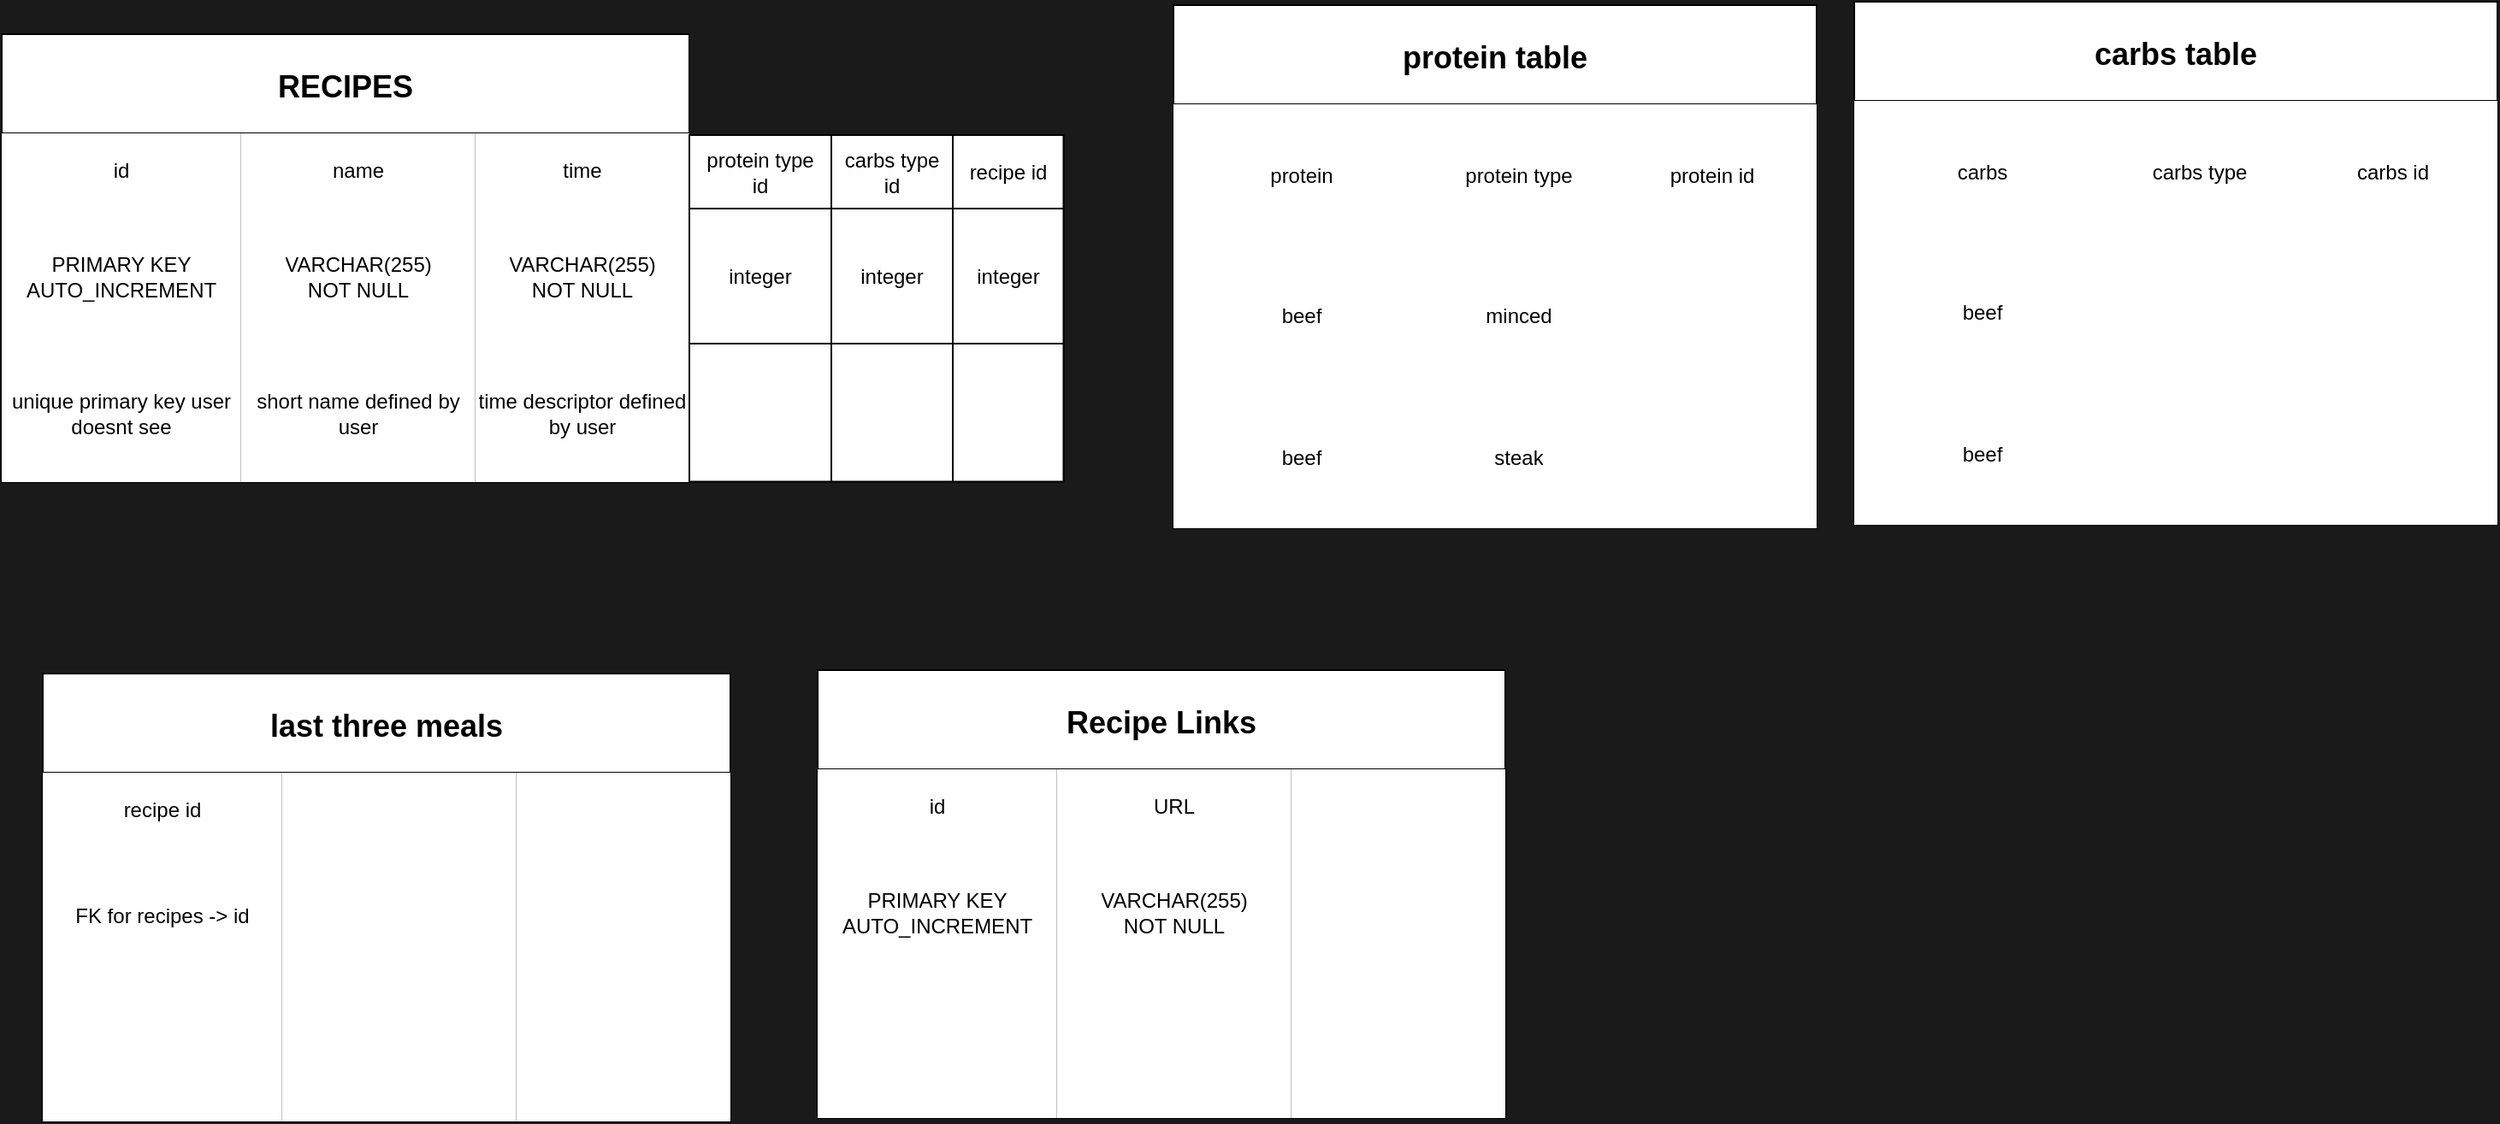 <mxfile>
    <diagram id="C3KeiTxQhkDPNgRZiGcA" name="Page-1">
        <mxGraphModel dx="1369" dy="803" grid="0" gridSize="10" guides="1" tooltips="1" connect="1" arrows="1" fold="1" page="0" pageScale="1" pageWidth="850" pageHeight="1100" background="#1A1A1A" math="0" shadow="0">
            <root>
                <mxCell id="0"/>
                <mxCell id="1" parent="0"/>
                <mxCell id="28" value="RECIPES" style="shape=table;startSize=58;container=1;collapsible=0;childLayout=tableLayout;fontStyle=1;align=center;fontSize=18;resizeLast=1;" parent="1" vertex="1">
                    <mxGeometry x="-281" y="31" width="402" height="262" as="geometry"/>
                </mxCell>
                <mxCell id="29" value="" style="shape=tableRow;horizontal=0;startSize=0;swimlaneHead=0;swimlaneBody=0;top=0;left=0;bottom=0;right=0;collapsible=0;dropTarget=0;fillColor=none;points=[[0,0.5],[1,0.5]];portConstraint=eastwest;" parent="28" vertex="1">
                    <mxGeometry y="58" width="402" height="44" as="geometry"/>
                </mxCell>
                <mxCell id="30" value="id" style="shape=partialRectangle;html=1;whiteSpace=wrap;connectable=0;top=0;left=0;bottom=0;right=0;overflow=hidden;" parent="29" vertex="1">
                    <mxGeometry width="139.75" height="44" as="geometry">
                        <mxRectangle width="139.75" height="44" as="alternateBounds"/>
                    </mxGeometry>
                </mxCell>
                <mxCell id="31" value="name" style="shape=partialRectangle;html=1;whiteSpace=wrap;connectable=0;top=0;left=0;bottom=0;right=0;overflow=hidden;" parent="29" vertex="1">
                    <mxGeometry x="139.75" width="137" height="44" as="geometry">
                        <mxRectangle width="137" height="44" as="alternateBounds"/>
                    </mxGeometry>
                </mxCell>
                <mxCell id="32" value="time" style="shape=partialRectangle;html=1;whiteSpace=wrap;connectable=0;top=0;left=0;bottom=0;right=0;overflow=hidden;" parent="29" vertex="1">
                    <mxGeometry x="276.75" width="125.25" height="44" as="geometry">
                        <mxRectangle width="125.25" height="44" as="alternateBounds"/>
                    </mxGeometry>
                </mxCell>
                <mxCell id="33" value="" style="shape=tableRow;horizontal=0;startSize=0;swimlaneHead=0;swimlaneBody=0;top=0;left=0;bottom=0;right=0;collapsible=0;dropTarget=0;fillColor=none;points=[[0,0.5],[1,0.5]];portConstraint=eastwest;" parent="28" vertex="1">
                    <mxGeometry y="102" width="402" height="79" as="geometry"/>
                </mxCell>
                <mxCell id="34" value="PRIMARY KEY AUTO_INCREMENT" style="shape=partialRectangle;html=1;whiteSpace=wrap;connectable=0;top=0;left=0;bottom=0;right=0;overflow=hidden;" parent="33" vertex="1">
                    <mxGeometry width="139.75" height="79" as="geometry">
                        <mxRectangle width="139.75" height="79" as="alternateBounds"/>
                    </mxGeometry>
                </mxCell>
                <mxCell id="35" value="VARCHAR(255)&lt;br&gt;NOT NULL" style="shape=partialRectangle;html=1;whiteSpace=wrap;connectable=0;top=0;left=0;bottom=0;right=0;overflow=hidden;" parent="33" vertex="1">
                    <mxGeometry x="139.75" width="137" height="79" as="geometry">
                        <mxRectangle width="137" height="79" as="alternateBounds"/>
                    </mxGeometry>
                </mxCell>
                <mxCell id="36" value="VARCHAR(255)&lt;br&gt;NOT NULL" style="shape=partialRectangle;html=1;whiteSpace=wrap;connectable=0;top=0;left=0;bottom=0;right=0;overflow=hidden;" parent="33" vertex="1">
                    <mxGeometry x="276.75" width="125.25" height="79" as="geometry">
                        <mxRectangle width="125.25" height="79" as="alternateBounds"/>
                    </mxGeometry>
                </mxCell>
                <mxCell id="37" value="" style="shape=tableRow;horizontal=0;startSize=0;swimlaneHead=0;swimlaneBody=0;top=0;left=0;bottom=0;right=0;collapsible=0;dropTarget=0;fillColor=none;points=[[0,0.5],[1,0.5]];portConstraint=eastwest;" parent="28" vertex="1">
                    <mxGeometry y="181" width="402" height="81" as="geometry"/>
                </mxCell>
                <mxCell id="38" value="unique primary key user doesnt see" style="shape=partialRectangle;html=1;whiteSpace=wrap;connectable=1;top=0;left=0;bottom=0;right=0;overflow=hidden;movable=1;resizable=1;rotatable=1;deletable=1;editable=1;" parent="37" vertex="1">
                    <mxGeometry width="139.75" height="81" as="geometry">
                        <mxRectangle width="139.75" height="81" as="alternateBounds"/>
                    </mxGeometry>
                </mxCell>
                <mxCell id="39" value="short name defined by user" style="shape=partialRectangle;html=1;whiteSpace=wrap;connectable=1;top=0;left=0;bottom=0;right=0;overflow=hidden;movable=1;resizable=1;rotatable=1;deletable=1;editable=1;" parent="37" vertex="1">
                    <mxGeometry x="139.75" width="137" height="81" as="geometry">
                        <mxRectangle width="137" height="81" as="alternateBounds"/>
                    </mxGeometry>
                </mxCell>
                <mxCell id="40" value="time descriptor defined by user" style="shape=partialRectangle;html=1;whiteSpace=wrap;connectable=1;top=0;left=0;bottom=0;right=0;overflow=hidden;movable=1;resizable=1;rotatable=1;deletable=1;editable=1;" parent="37" vertex="1">
                    <mxGeometry x="276.75" width="125.25" height="81" as="geometry">
                        <mxRectangle width="125.25" height="81" as="alternateBounds"/>
                    </mxGeometry>
                </mxCell>
                <mxCell id="42" value="protein table" style="shape=table;startSize=58;container=1;collapsible=0;childLayout=tableLayout;fontStyle=1;align=center;fontSize=18;" parent="1" vertex="1">
                    <mxGeometry x="404" y="14" width="376" height="306" as="geometry"/>
                </mxCell>
                <mxCell id="43" value="" style="shape=tableRow;horizontal=0;startSize=0;swimlaneHead=0;swimlaneBody=0;top=0;left=0;bottom=0;right=0;collapsible=0;dropTarget=0;fillColor=none;points=[[0,0.5],[1,0.5]];portConstraint=eastwest;" parent="42" vertex="1">
                    <mxGeometry y="58" width="376" height="83" as="geometry"/>
                </mxCell>
                <mxCell id="44" value="protein" style="shape=partialRectangle;html=1;whiteSpace=wrap;connectable=0;top=0;left=0;bottom=0;right=0;overflow=hidden;" parent="43" vertex="1">
                    <mxGeometry width="150" height="83" as="geometry">
                        <mxRectangle width="150" height="83" as="alternateBounds"/>
                    </mxGeometry>
                </mxCell>
                <mxCell id="45" value="protein type" style="shape=partialRectangle;html=1;whiteSpace=wrap;connectable=0;top=0;left=0;bottom=0;right=0;overflow=hidden;" parent="43" vertex="1">
                    <mxGeometry x="150" width="104" height="83" as="geometry">
                        <mxRectangle width="104" height="83" as="alternateBounds"/>
                    </mxGeometry>
                </mxCell>
                <mxCell id="46" value="protein id" style="shape=partialRectangle;html=1;whiteSpace=wrap;connectable=0;top=0;left=0;bottom=0;right=0;overflow=hidden;" parent="43" vertex="1">
                    <mxGeometry x="254" width="122" height="83" as="geometry">
                        <mxRectangle width="122" height="83" as="alternateBounds"/>
                    </mxGeometry>
                </mxCell>
                <mxCell id="47" value="" style="shape=tableRow;horizontal=0;startSize=0;swimlaneHead=0;swimlaneBody=0;top=0;left=0;bottom=0;right=0;collapsible=0;dropTarget=0;fillColor=none;points=[[0,0.5],[1,0.5]];portConstraint=eastwest;" parent="42" vertex="1">
                    <mxGeometry y="141" width="376" height="82" as="geometry"/>
                </mxCell>
                <mxCell id="48" value="beef" style="shape=partialRectangle;html=1;whiteSpace=wrap;connectable=0;top=0;left=0;bottom=0;right=0;overflow=hidden;" parent="47" vertex="1">
                    <mxGeometry width="150" height="82" as="geometry">
                        <mxRectangle width="150" height="82" as="alternateBounds"/>
                    </mxGeometry>
                </mxCell>
                <mxCell id="49" value="minced" style="shape=partialRectangle;html=1;whiteSpace=wrap;connectable=0;top=0;left=0;bottom=0;right=0;overflow=hidden;" parent="47" vertex="1">
                    <mxGeometry x="150" width="104" height="82" as="geometry">
                        <mxRectangle width="104" height="82" as="alternateBounds"/>
                    </mxGeometry>
                </mxCell>
                <mxCell id="50" value="" style="shape=partialRectangle;html=1;whiteSpace=wrap;connectable=0;top=0;left=0;bottom=0;right=0;overflow=hidden;" parent="47" vertex="1">
                    <mxGeometry x="254" width="122" height="82" as="geometry">
                        <mxRectangle width="122" height="82" as="alternateBounds"/>
                    </mxGeometry>
                </mxCell>
                <mxCell id="51" value="" style="shape=tableRow;horizontal=0;startSize=0;swimlaneHead=0;swimlaneBody=0;top=0;left=0;bottom=0;right=0;collapsible=0;dropTarget=0;fillColor=none;points=[[0,0.5],[1,0.5]];portConstraint=eastwest;" parent="42" vertex="1">
                    <mxGeometry y="223" width="376" height="83" as="geometry"/>
                </mxCell>
                <mxCell id="52" value="beef" style="shape=partialRectangle;html=1;whiteSpace=wrap;connectable=0;top=0;left=0;bottom=0;right=0;overflow=hidden;" parent="51" vertex="1">
                    <mxGeometry width="150" height="83" as="geometry">
                        <mxRectangle width="150" height="83" as="alternateBounds"/>
                    </mxGeometry>
                </mxCell>
                <mxCell id="53" value="steak" style="shape=partialRectangle;html=1;whiteSpace=wrap;connectable=0;top=0;left=0;bottom=0;right=0;overflow=hidden;" parent="51" vertex="1">
                    <mxGeometry x="150" width="104" height="83" as="geometry">
                        <mxRectangle width="104" height="83" as="alternateBounds"/>
                    </mxGeometry>
                </mxCell>
                <mxCell id="54" value="" style="shape=partialRectangle;html=1;whiteSpace=wrap;connectable=0;top=0;left=0;bottom=0;right=0;overflow=hidden;" parent="51" vertex="1">
                    <mxGeometry x="254" width="122" height="83" as="geometry">
                        <mxRectangle width="122" height="83" as="alternateBounds"/>
                    </mxGeometry>
                </mxCell>
                <mxCell id="104" value="last three meals" style="shape=table;startSize=58;container=1;collapsible=0;childLayout=tableLayout;fontStyle=1;align=center;fontSize=18;resizeLast=1;" vertex="1" parent="1">
                    <mxGeometry x="-257" y="405" width="402" height="262" as="geometry"/>
                </mxCell>
                <mxCell id="105" value="" style="shape=tableRow;horizontal=0;startSize=0;swimlaneHead=0;swimlaneBody=0;top=0;left=0;bottom=0;right=0;collapsible=0;dropTarget=0;fillColor=none;points=[[0,0.5],[1,0.5]];portConstraint=eastwest;" vertex="1" parent="104">
                    <mxGeometry y="58" width="402" height="44" as="geometry"/>
                </mxCell>
                <mxCell id="106" value="recipe id" style="shape=partialRectangle;html=1;whiteSpace=wrap;connectable=0;top=0;left=0;bottom=0;right=0;overflow=hidden;" vertex="1" parent="105">
                    <mxGeometry width="139.75" height="44" as="geometry">
                        <mxRectangle width="139.75" height="44" as="alternateBounds"/>
                    </mxGeometry>
                </mxCell>
                <mxCell id="107" value="" style="shape=partialRectangle;html=1;whiteSpace=wrap;connectable=0;top=0;left=0;bottom=0;right=0;overflow=hidden;" vertex="1" parent="105">
                    <mxGeometry x="139.75" width="137" height="44" as="geometry">
                        <mxRectangle width="137" height="44" as="alternateBounds"/>
                    </mxGeometry>
                </mxCell>
                <mxCell id="108" value="" style="shape=partialRectangle;html=1;whiteSpace=wrap;connectable=0;top=0;left=0;bottom=0;right=0;overflow=hidden;" vertex="1" parent="105">
                    <mxGeometry x="276.75" width="125.25" height="44" as="geometry">
                        <mxRectangle width="125.25" height="44" as="alternateBounds"/>
                    </mxGeometry>
                </mxCell>
                <mxCell id="109" value="" style="shape=tableRow;horizontal=0;startSize=0;swimlaneHead=0;swimlaneBody=0;top=0;left=0;bottom=0;right=0;collapsible=0;dropTarget=0;fillColor=none;points=[[0,0.5],[1,0.5]];portConstraint=eastwest;" vertex="1" parent="104">
                    <mxGeometry y="102" width="402" height="79" as="geometry"/>
                </mxCell>
                <mxCell id="110" value="FK for recipes -&amp;gt; id" style="shape=partialRectangle;html=1;whiteSpace=wrap;connectable=0;top=0;left=0;bottom=0;right=0;overflow=hidden;" vertex="1" parent="109">
                    <mxGeometry width="139.75" height="79" as="geometry">
                        <mxRectangle width="139.75" height="79" as="alternateBounds"/>
                    </mxGeometry>
                </mxCell>
                <mxCell id="111" value="" style="shape=partialRectangle;html=1;whiteSpace=wrap;connectable=0;top=0;left=0;bottom=0;right=0;overflow=hidden;" vertex="1" parent="109">
                    <mxGeometry x="139.75" width="137" height="79" as="geometry">
                        <mxRectangle width="137" height="79" as="alternateBounds"/>
                    </mxGeometry>
                </mxCell>
                <mxCell id="112" value="" style="shape=partialRectangle;html=1;whiteSpace=wrap;connectable=0;top=0;left=0;bottom=0;right=0;overflow=hidden;" vertex="1" parent="109">
                    <mxGeometry x="276.75" width="125.25" height="79" as="geometry">
                        <mxRectangle width="125.25" height="79" as="alternateBounds"/>
                    </mxGeometry>
                </mxCell>
                <mxCell id="113" value="" style="shape=tableRow;horizontal=0;startSize=0;swimlaneHead=0;swimlaneBody=0;top=0;left=0;bottom=0;right=0;collapsible=0;dropTarget=0;fillColor=none;points=[[0,0.5],[1,0.5]];portConstraint=eastwest;" vertex="1" parent="104">
                    <mxGeometry y="181" width="402" height="81" as="geometry"/>
                </mxCell>
                <mxCell id="114" value="" style="shape=partialRectangle;html=1;whiteSpace=wrap;connectable=1;top=0;left=0;bottom=0;right=0;overflow=hidden;movable=1;resizable=1;rotatable=1;deletable=1;editable=1;" vertex="1" parent="113">
                    <mxGeometry width="139.75" height="81" as="geometry">
                        <mxRectangle width="139.75" height="81" as="alternateBounds"/>
                    </mxGeometry>
                </mxCell>
                <mxCell id="115" value="" style="shape=partialRectangle;html=1;whiteSpace=wrap;connectable=1;top=0;left=0;bottom=0;right=0;overflow=hidden;movable=1;resizable=1;rotatable=1;deletable=1;editable=1;" vertex="1" parent="113">
                    <mxGeometry x="139.75" width="137" height="81" as="geometry">
                        <mxRectangle width="137" height="81" as="alternateBounds"/>
                    </mxGeometry>
                </mxCell>
                <mxCell id="116" value="" style="shape=partialRectangle;html=1;whiteSpace=wrap;connectable=1;top=0;left=0;bottom=0;right=0;overflow=hidden;movable=1;resizable=1;rotatable=1;deletable=1;editable=1;" vertex="1" parent="113">
                    <mxGeometry x="276.75" width="125.25" height="81" as="geometry">
                        <mxRectangle width="125.25" height="81" as="alternateBounds"/>
                    </mxGeometry>
                </mxCell>
                <mxCell id="117" value="Recipe Links" style="shape=table;startSize=58;container=1;collapsible=0;childLayout=tableLayout;fontStyle=1;align=center;fontSize=18;resizeLast=1;" vertex="1" parent="1">
                    <mxGeometry x="196" y="403" width="402" height="262" as="geometry"/>
                </mxCell>
                <mxCell id="118" value="" style="shape=tableRow;horizontal=0;startSize=0;swimlaneHead=0;swimlaneBody=0;top=0;left=0;bottom=0;right=0;collapsible=0;dropTarget=0;fillColor=none;points=[[0,0.5],[1,0.5]];portConstraint=eastwest;" vertex="1" parent="117">
                    <mxGeometry y="58" width="402" height="44" as="geometry"/>
                </mxCell>
                <mxCell id="119" value="id" style="shape=partialRectangle;html=1;whiteSpace=wrap;connectable=0;top=0;left=0;bottom=0;right=0;overflow=hidden;" vertex="1" parent="118">
                    <mxGeometry width="139.75" height="44" as="geometry">
                        <mxRectangle width="139.75" height="44" as="alternateBounds"/>
                    </mxGeometry>
                </mxCell>
                <mxCell id="120" value="URL" style="shape=partialRectangle;html=1;whiteSpace=wrap;connectable=0;top=0;left=0;bottom=0;right=0;overflow=hidden;" vertex="1" parent="118">
                    <mxGeometry x="139.75" width="137" height="44" as="geometry">
                        <mxRectangle width="137" height="44" as="alternateBounds"/>
                    </mxGeometry>
                </mxCell>
                <mxCell id="121" value="" style="shape=partialRectangle;html=1;whiteSpace=wrap;connectable=0;top=0;left=0;bottom=0;right=0;overflow=hidden;" vertex="1" parent="118">
                    <mxGeometry x="276.75" width="125.25" height="44" as="geometry">
                        <mxRectangle width="125.25" height="44" as="alternateBounds"/>
                    </mxGeometry>
                </mxCell>
                <mxCell id="122" value="" style="shape=tableRow;horizontal=0;startSize=0;swimlaneHead=0;swimlaneBody=0;top=0;left=0;bottom=0;right=0;collapsible=0;dropTarget=0;fillColor=none;points=[[0,0.5],[1,0.5]];portConstraint=eastwest;" vertex="1" parent="117">
                    <mxGeometry y="102" width="402" height="79" as="geometry"/>
                </mxCell>
                <mxCell id="123" value="PRIMARY KEY AUTO_INCREMENT" style="shape=partialRectangle;html=1;whiteSpace=wrap;connectable=0;top=0;left=0;bottom=0;right=0;overflow=hidden;" vertex="1" parent="122">
                    <mxGeometry width="139.75" height="79" as="geometry">
                        <mxRectangle width="139.75" height="79" as="alternateBounds"/>
                    </mxGeometry>
                </mxCell>
                <mxCell id="124" value="VARCHAR(255)&lt;br&gt;NOT NULL" style="shape=partialRectangle;html=1;whiteSpace=wrap;connectable=0;top=0;left=0;bottom=0;right=0;overflow=hidden;" vertex="1" parent="122">
                    <mxGeometry x="139.75" width="137" height="79" as="geometry">
                        <mxRectangle width="137" height="79" as="alternateBounds"/>
                    </mxGeometry>
                </mxCell>
                <mxCell id="125" value="" style="shape=partialRectangle;html=1;whiteSpace=wrap;connectable=0;top=0;left=0;bottom=0;right=0;overflow=hidden;" vertex="1" parent="122">
                    <mxGeometry x="276.75" width="125.25" height="79" as="geometry">
                        <mxRectangle width="125.25" height="79" as="alternateBounds"/>
                    </mxGeometry>
                </mxCell>
                <mxCell id="126" value="" style="shape=tableRow;horizontal=0;startSize=0;swimlaneHead=0;swimlaneBody=0;top=0;left=0;bottom=0;right=0;collapsible=0;dropTarget=0;fillColor=none;points=[[0,0.5],[1,0.5]];portConstraint=eastwest;" vertex="1" parent="117">
                    <mxGeometry y="181" width="402" height="81" as="geometry"/>
                </mxCell>
                <mxCell id="127" value="" style="shape=partialRectangle;html=1;whiteSpace=wrap;connectable=1;top=0;left=0;bottom=0;right=0;overflow=hidden;movable=1;resizable=1;rotatable=1;deletable=1;editable=1;" vertex="1" parent="126">
                    <mxGeometry width="139.75" height="81" as="geometry">
                        <mxRectangle width="139.75" height="81" as="alternateBounds"/>
                    </mxGeometry>
                </mxCell>
                <mxCell id="128" value="" style="shape=partialRectangle;html=1;whiteSpace=wrap;connectable=1;top=0;left=0;bottom=0;right=0;overflow=hidden;movable=1;resizable=1;rotatable=1;deletable=1;editable=1;" vertex="1" parent="126">
                    <mxGeometry x="139.75" width="137" height="81" as="geometry">
                        <mxRectangle width="137" height="81" as="alternateBounds"/>
                    </mxGeometry>
                </mxCell>
                <mxCell id="129" value="" style="shape=partialRectangle;html=1;whiteSpace=wrap;connectable=1;top=0;left=0;bottom=0;right=0;overflow=hidden;movable=1;resizable=1;rotatable=1;deletable=1;editable=1;" vertex="1" parent="126">
                    <mxGeometry x="276.75" width="125.25" height="81" as="geometry">
                        <mxRectangle width="125.25" height="81" as="alternateBounds"/>
                    </mxGeometry>
                </mxCell>
                <mxCell id="130" value="" style="shape=table;html=1;whiteSpace=wrap;startSize=0;container=1;collapsible=0;childLayout=tableLayout;" vertex="1" parent="1">
                    <mxGeometry x="121" y="90" width="218.75" height="202.75" as="geometry"/>
                </mxCell>
                <mxCell id="131" value="" style="shape=tableRow;horizontal=0;startSize=0;swimlaneHead=0;swimlaneBody=0;top=0;left=0;bottom=0;right=0;collapsible=0;dropTarget=0;fillColor=none;points=[[0,0.5],[1,0.5]];portConstraint=eastwest;" vertex="1" parent="130">
                    <mxGeometry width="218.75" height="43" as="geometry"/>
                </mxCell>
                <mxCell id="132" value="protein type&lt;br&gt;id" style="shape=partialRectangle;html=1;whiteSpace=wrap;connectable=0;fillColor=none;top=0;left=0;bottom=0;right=0;overflow=hidden;" vertex="1" parent="131">
                    <mxGeometry width="83" height="43" as="geometry">
                        <mxRectangle width="83" height="43" as="alternateBounds"/>
                    </mxGeometry>
                </mxCell>
                <mxCell id="133" value="carbs type&lt;br&gt;id" style="shape=partialRectangle;html=1;whiteSpace=wrap;connectable=0;fillColor=none;top=0;left=0;bottom=0;right=0;overflow=hidden;" vertex="1" parent="131">
                    <mxGeometry x="83" width="71" height="43" as="geometry">
                        <mxRectangle width="71" height="43" as="alternateBounds"/>
                    </mxGeometry>
                </mxCell>
                <mxCell id="134" value="recipe id" style="shape=partialRectangle;html=1;whiteSpace=wrap;connectable=0;fillColor=none;top=0;left=0;bottom=0;right=0;overflow=hidden;" vertex="1" parent="131">
                    <mxGeometry x="154" width="65" height="43" as="geometry">
                        <mxRectangle width="65" height="43" as="alternateBounds"/>
                    </mxGeometry>
                </mxCell>
                <mxCell id="135" value="" style="shape=tableRow;horizontal=0;startSize=0;swimlaneHead=0;swimlaneBody=0;top=0;left=0;bottom=0;right=0;collapsible=0;dropTarget=0;fillColor=none;points=[[0,0.5],[1,0.5]];portConstraint=eastwest;" vertex="1" parent="130">
                    <mxGeometry y="43" width="218.75" height="79" as="geometry"/>
                </mxCell>
                <mxCell id="136" value="integer" style="shape=partialRectangle;html=1;whiteSpace=wrap;connectable=0;fillColor=none;top=0;left=0;bottom=0;right=0;overflow=hidden;" vertex="1" parent="135">
                    <mxGeometry width="83" height="79" as="geometry">
                        <mxRectangle width="83" height="79" as="alternateBounds"/>
                    </mxGeometry>
                </mxCell>
                <mxCell id="137" value="integer" style="shape=partialRectangle;html=1;whiteSpace=wrap;connectable=0;fillColor=none;top=0;left=0;bottom=0;right=0;overflow=hidden;" vertex="1" parent="135">
                    <mxGeometry x="83" width="71" height="79" as="geometry">
                        <mxRectangle width="71" height="79" as="alternateBounds"/>
                    </mxGeometry>
                </mxCell>
                <mxCell id="138" value="integer" style="shape=partialRectangle;html=1;whiteSpace=wrap;connectable=0;fillColor=none;top=0;left=0;bottom=0;right=0;overflow=hidden;" vertex="1" parent="135">
                    <mxGeometry x="154" width="65" height="79" as="geometry">
                        <mxRectangle width="65" height="79" as="alternateBounds"/>
                    </mxGeometry>
                </mxCell>
                <mxCell id="139" value="" style="shape=tableRow;horizontal=0;startSize=0;swimlaneHead=0;swimlaneBody=0;top=0;left=0;bottom=0;right=0;collapsible=0;dropTarget=0;fillColor=none;points=[[0,0.5],[1,0.5]];portConstraint=eastwest;" vertex="1" parent="130">
                    <mxGeometry y="122" width="218.75" height="81" as="geometry"/>
                </mxCell>
                <mxCell id="140" value="" style="shape=partialRectangle;html=1;whiteSpace=wrap;connectable=0;fillColor=none;top=0;left=0;bottom=0;right=0;overflow=hidden;" vertex="1" parent="139">
                    <mxGeometry width="83" height="81" as="geometry">
                        <mxRectangle width="83" height="81" as="alternateBounds"/>
                    </mxGeometry>
                </mxCell>
                <mxCell id="141" value="" style="shape=partialRectangle;html=1;whiteSpace=wrap;connectable=0;fillColor=none;top=0;left=0;bottom=0;right=0;overflow=hidden;" vertex="1" parent="139">
                    <mxGeometry x="83" width="71" height="81" as="geometry">
                        <mxRectangle width="71" height="81" as="alternateBounds"/>
                    </mxGeometry>
                </mxCell>
                <mxCell id="142" value="" style="shape=partialRectangle;html=1;whiteSpace=wrap;connectable=0;fillColor=none;top=0;left=0;bottom=0;right=0;overflow=hidden;pointerEvents=1;" vertex="1" parent="139">
                    <mxGeometry x="154" width="65" height="81" as="geometry">
                        <mxRectangle width="65" height="81" as="alternateBounds"/>
                    </mxGeometry>
                </mxCell>
                <mxCell id="156" value="carbs table" style="shape=table;startSize=58;container=1;collapsible=0;childLayout=tableLayout;fontStyle=1;align=center;fontSize=18;" vertex="1" parent="1">
                    <mxGeometry x="802" y="12" width="376" height="306" as="geometry"/>
                </mxCell>
                <mxCell id="157" value="" style="shape=tableRow;horizontal=0;startSize=0;swimlaneHead=0;swimlaneBody=0;top=0;left=0;bottom=0;right=0;collapsible=0;dropTarget=0;fillColor=none;points=[[0,0.5],[1,0.5]];portConstraint=eastwest;" vertex="1" parent="156">
                    <mxGeometry y="58" width="376" height="83" as="geometry"/>
                </mxCell>
                <mxCell id="158" value="carbs" style="shape=partialRectangle;html=1;whiteSpace=wrap;connectable=0;top=0;left=0;bottom=0;right=0;overflow=hidden;" vertex="1" parent="157">
                    <mxGeometry width="150" height="83" as="geometry">
                        <mxRectangle width="150" height="83" as="alternateBounds"/>
                    </mxGeometry>
                </mxCell>
                <mxCell id="159" value="carbs type" style="shape=partialRectangle;html=1;whiteSpace=wrap;connectable=0;top=0;left=0;bottom=0;right=0;overflow=hidden;" vertex="1" parent="157">
                    <mxGeometry x="150" width="104" height="83" as="geometry">
                        <mxRectangle width="104" height="83" as="alternateBounds"/>
                    </mxGeometry>
                </mxCell>
                <mxCell id="160" value="carbs id" style="shape=partialRectangle;html=1;whiteSpace=wrap;connectable=0;top=0;left=0;bottom=0;right=0;overflow=hidden;" vertex="1" parent="157">
                    <mxGeometry x="254" width="122" height="83" as="geometry">
                        <mxRectangle width="122" height="83" as="alternateBounds"/>
                    </mxGeometry>
                </mxCell>
                <mxCell id="161" value="" style="shape=tableRow;horizontal=0;startSize=0;swimlaneHead=0;swimlaneBody=0;top=0;left=0;bottom=0;right=0;collapsible=0;dropTarget=0;fillColor=none;points=[[0,0.5],[1,0.5]];portConstraint=eastwest;" vertex="1" parent="156">
                    <mxGeometry y="141" width="376" height="82" as="geometry"/>
                </mxCell>
                <mxCell id="162" value="beef" style="shape=partialRectangle;html=1;whiteSpace=wrap;connectable=0;top=0;left=0;bottom=0;right=0;overflow=hidden;" vertex="1" parent="161">
                    <mxGeometry width="150" height="82" as="geometry">
                        <mxRectangle width="150" height="82" as="alternateBounds"/>
                    </mxGeometry>
                </mxCell>
                <mxCell id="163" value="" style="shape=partialRectangle;html=1;whiteSpace=wrap;connectable=0;top=0;left=0;bottom=0;right=0;overflow=hidden;" vertex="1" parent="161">
                    <mxGeometry x="150" width="104" height="82" as="geometry">
                        <mxRectangle width="104" height="82" as="alternateBounds"/>
                    </mxGeometry>
                </mxCell>
                <mxCell id="164" value="" style="shape=partialRectangle;html=1;whiteSpace=wrap;connectable=0;top=0;left=0;bottom=0;right=0;overflow=hidden;" vertex="1" parent="161">
                    <mxGeometry x="254" width="122" height="82" as="geometry">
                        <mxRectangle width="122" height="82" as="alternateBounds"/>
                    </mxGeometry>
                </mxCell>
                <mxCell id="165" value="" style="shape=tableRow;horizontal=0;startSize=0;swimlaneHead=0;swimlaneBody=0;top=0;left=0;bottom=0;right=0;collapsible=0;dropTarget=0;fillColor=none;points=[[0,0.5],[1,0.5]];portConstraint=eastwest;" vertex="1" parent="156">
                    <mxGeometry y="223" width="376" height="83" as="geometry"/>
                </mxCell>
                <mxCell id="166" value="beef" style="shape=partialRectangle;html=1;whiteSpace=wrap;connectable=0;top=0;left=0;bottom=0;right=0;overflow=hidden;" vertex="1" parent="165">
                    <mxGeometry width="150" height="83" as="geometry">
                        <mxRectangle width="150" height="83" as="alternateBounds"/>
                    </mxGeometry>
                </mxCell>
                <mxCell id="167" value="" style="shape=partialRectangle;html=1;whiteSpace=wrap;connectable=0;top=0;left=0;bottom=0;right=0;overflow=hidden;" vertex="1" parent="165">
                    <mxGeometry x="150" width="104" height="83" as="geometry">
                        <mxRectangle width="104" height="83" as="alternateBounds"/>
                    </mxGeometry>
                </mxCell>
                <mxCell id="168" value="" style="shape=partialRectangle;html=1;whiteSpace=wrap;connectable=0;top=0;left=0;bottom=0;right=0;overflow=hidden;" vertex="1" parent="165">
                    <mxGeometry x="254" width="122" height="83" as="geometry">
                        <mxRectangle width="122" height="83" as="alternateBounds"/>
                    </mxGeometry>
                </mxCell>
            </root>
        </mxGraphModel>
    </diagram>
</mxfile>